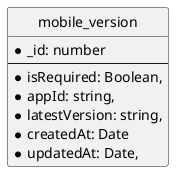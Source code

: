 @startuml ER Diagram
' hide the spot
hide circle

' avoid problems with angled crows feet
skinparam linetype ortho

entity mobile_version{
    *_id: number
    --
    *isRequired: Boolean,
    *appId: string,
    *latestVersion: string,
    *createdAt: Date 
    *updatedAt: Date,
}

@enduml

